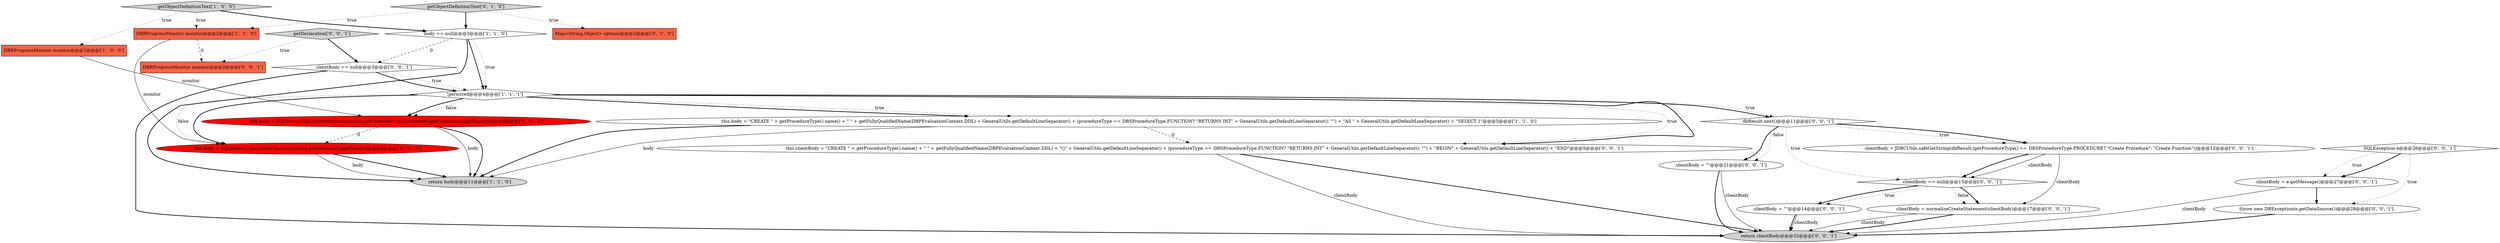 digraph {
22 [style = filled, label = "clientBody == null@@@13@@@['0', '0', '1']", fillcolor = white, shape = diamond image = "AAA0AAABBB3BBB"];
14 [style = filled, label = "this.clientBody = \"CREATE \" + getProcedureType().name() + \" \" + getFullyQualifiedName(DBPEvaluationContext.DDL) + \"()\" + GeneralUtils.getDefaultLineSeparator() + (procedureType == DBSProcedureType.FUNCTION? \"RETURNS INT\" + GeneralUtils.getDefaultLineSeparator(): \"\") + \"BEGIN\" + GeneralUtils.getDefaultLineSeparator() + \"END\"@@@5@@@['0', '0', '1']", fillcolor = white, shape = ellipse image = "AAA0AAABBB3BBB"];
19 [style = filled, label = "clientBody = normalizeCreateStatement(clientBody)@@@17@@@['0', '0', '1']", fillcolor = white, shape = ellipse image = "AAA0AAABBB3BBB"];
24 [style = filled, label = "SQLException e@@@26@@@['0', '0', '1']", fillcolor = white, shape = diamond image = "AAA0AAABBB3BBB"];
16 [style = filled, label = "clientBody = e.getMessage()@@@27@@@['0', '0', '1']", fillcolor = white, shape = ellipse image = "AAA0AAABBB3BBB"];
13 [style = filled, label = "dbResult.next()@@@11@@@['0', '0', '1']", fillcolor = white, shape = diamond image = "AAA0AAABBB3BBB"];
20 [style = filled, label = "throw new DBException(e,getDataSource())@@@28@@@['0', '0', '1']", fillcolor = white, shape = ellipse image = "AAA0AAABBB3BBB"];
7 [style = filled, label = "return body@@@11@@@['1', '1', '0']", fillcolor = lightgray, shape = ellipse image = "AAA0AAABBB1BBB"];
17 [style = filled, label = "clientBody == null@@@3@@@['0', '0', '1']", fillcolor = white, shape = diamond image = "AAA0AAABBB3BBB"];
1 [style = filled, label = "!persisted@@@4@@@['1', '1', '1']", fillcolor = white, shape = diamond image = "AAA0AAABBB1BBB"];
8 [style = filled, label = "Map<String,Object> options@@@2@@@['0', '1', '0']", fillcolor = tomato, shape = box image = "AAA0AAABBB2BBB"];
2 [style = filled, label = "body == null@@@3@@@['1', '1', '0']", fillcolor = white, shape = diamond image = "AAA0AAABBB1BBB"];
11 [style = filled, label = "return clientBody@@@32@@@['0', '0', '1']", fillcolor = lightgray, shape = ellipse image = "AAA0AAABBB3BBB"];
0 [style = filled, label = "DBRProgressMonitor monitor@@@2@@@['1', '0', '0']", fillcolor = tomato, shape = box image = "AAA0AAABBB1BBB"];
21 [style = filled, label = "clientBody = JDBCUtils.safeGetString(dbResult,(getProcedureType() == DBSProcedureType.PROCEDURE? \"Create Procedure\": \"Create Function\"))@@@12@@@['0', '0', '1']", fillcolor = white, shape = ellipse image = "AAA0AAABBB3BBB"];
3 [style = filled, label = "this.body = SQLServerUtils.extractSource(monitor,getContainer().getDatabase(),getContainer(),getName())@@@8@@@['1', '0', '0']", fillcolor = red, shape = ellipse image = "AAA1AAABBB1BBB"];
6 [style = filled, label = "DBRProgressMonitor monitor@@@2@@@['1', '1', '0']", fillcolor = tomato, shape = box image = "AAA0AAABBB1BBB"];
12 [style = filled, label = "DBRProgressMonitor monitor@@@2@@@['0', '0', '1']", fillcolor = tomato, shape = box image = "AAA0AAABBB3BBB"];
5 [style = filled, label = "getObjectDefinitionText['1', '0', '0']", fillcolor = lightgray, shape = diamond image = "AAA0AAABBB1BBB"];
4 [style = filled, label = "this.body = \"CREATE \" + getProcedureType().name() + \" \" + getFullyQualifiedName(DBPEvaluationContext.DDL) + GeneralUtils.getDefaultLineSeparator() + (procedureType == DBSProcedureType.FUNCTION? \"RETURNS INT\" + GeneralUtils.getDefaultLineSeparator(): \"\") + \"AS \" + GeneralUtils.getDefaultLineSeparator() + \"SELECT 1\"@@@5@@@['1', '1', '0']", fillcolor = white, shape = ellipse image = "AAA0AAABBB1BBB"];
9 [style = filled, label = "this.body = SQLServerUtils.extractSource(monitor,getContainer(),getName())@@@8@@@['0', '1', '0']", fillcolor = red, shape = ellipse image = "AAA1AAABBB2BBB"];
23 [style = filled, label = "clientBody = \"\"@@@14@@@['0', '0', '1']", fillcolor = white, shape = ellipse image = "AAA0AAABBB3BBB"];
10 [style = filled, label = "getObjectDefinitionText['0', '1', '0']", fillcolor = lightgray, shape = diamond image = "AAA0AAABBB2BBB"];
18 [style = filled, label = "clientBody = \"\"@@@21@@@['0', '0', '1']", fillcolor = white, shape = ellipse image = "AAA0AAABBB3BBB"];
15 [style = filled, label = "getDeclaration['0', '0', '1']", fillcolor = lightgray, shape = diamond image = "AAA0AAABBB3BBB"];
1->3 [style = dotted, label="false"];
10->8 [style = dotted, label="true"];
22->19 [style = dotted, label="false"];
1->4 [style = bold, label=""];
10->6 [style = dotted, label="true"];
22->23 [style = dotted, label="true"];
17->1 [style = bold, label=""];
22->19 [style = bold, label=""];
2->1 [style = bold, label=""];
17->1 [style = dotted, label="true"];
18->11 [style = bold, label=""];
1->9 [style = dotted, label="false"];
1->3 [style = bold, label=""];
5->6 [style = dotted, label="true"];
6->9 [style = solid, label="monitor"];
19->11 [style = bold, label=""];
16->11 [style = solid, label="clientBody"];
1->4 [style = dotted, label="true"];
5->0 [style = dotted, label="true"];
1->14 [style = dotted, label="true"];
13->18 [style = dotted, label="false"];
9->7 [style = bold, label=""];
2->17 [style = dashed, label="0"];
22->23 [style = bold, label=""];
24->16 [style = dotted, label="true"];
1->13 [style = bold, label=""];
4->7 [style = bold, label=""];
1->9 [style = bold, label=""];
18->11 [style = solid, label="clientBody"];
9->7 [style = solid, label="body"];
6->12 [style = dashed, label="0"];
1->13 [style = dotted, label="true"];
24->16 [style = bold, label=""];
3->7 [style = solid, label="body"];
5->2 [style = bold, label=""];
15->17 [style = bold, label=""];
0->3 [style = solid, label="monitor"];
13->22 [style = dotted, label="true"];
14->11 [style = solid, label="clientBody"];
13->21 [style = dotted, label="true"];
3->7 [style = bold, label=""];
2->1 [style = dotted, label="true"];
21->22 [style = bold, label=""];
3->9 [style = dashed, label="0"];
21->19 [style = solid, label="clientBody"];
24->20 [style = dotted, label="true"];
19->11 [style = solid, label="clientBody"];
15->12 [style = dotted, label="true"];
21->22 [style = solid, label="clientBody"];
10->2 [style = bold, label=""];
1->14 [style = bold, label=""];
4->14 [style = dashed, label="0"];
2->7 [style = bold, label=""];
23->11 [style = solid, label="clientBody"];
23->11 [style = bold, label=""];
4->7 [style = solid, label="body"];
13->21 [style = bold, label=""];
16->20 [style = bold, label=""];
14->11 [style = bold, label=""];
13->18 [style = bold, label=""];
20->11 [style = bold, label=""];
17->11 [style = bold, label=""];
}
